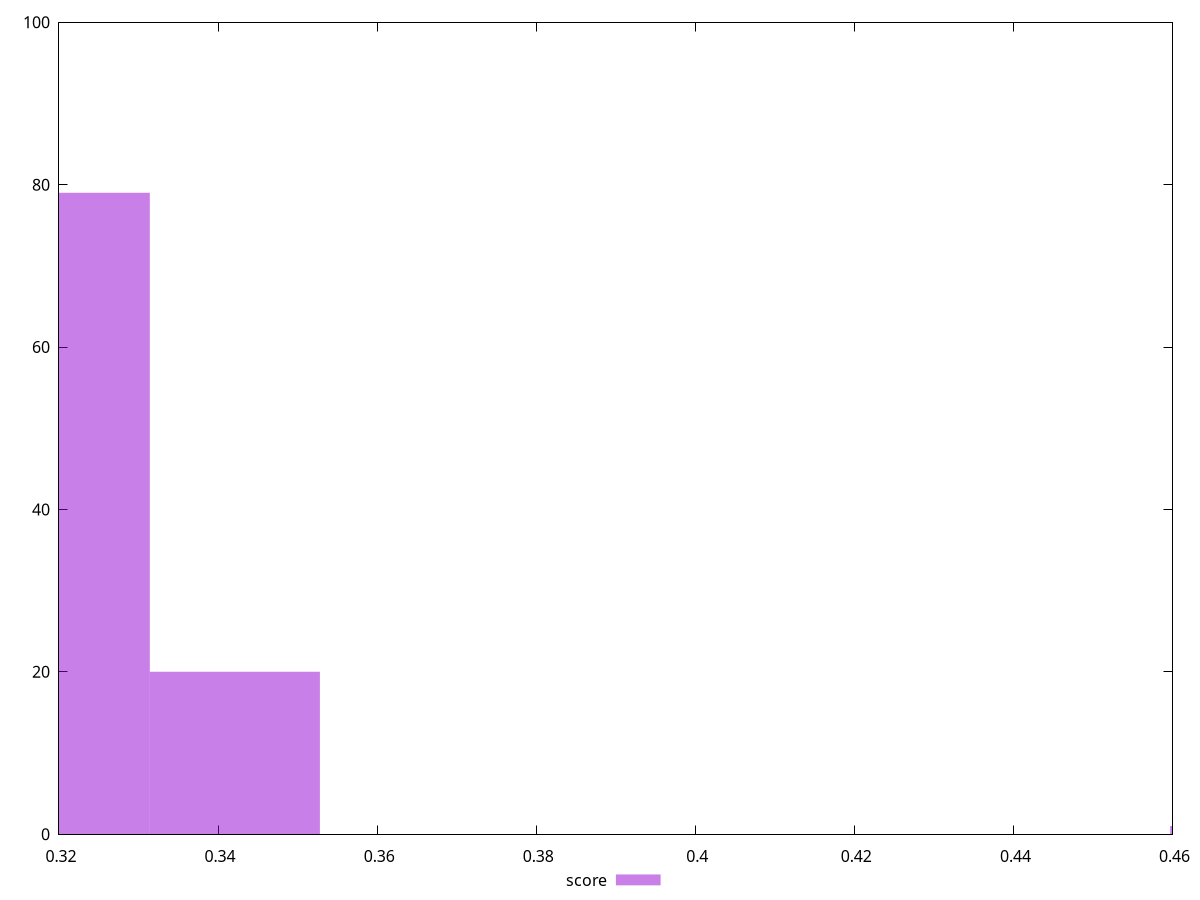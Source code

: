 reset

$score <<EOF
0.34211058309326103 20
0.32072867164993224 79
0.4704020517532339 1
EOF

set key outside below
set boxwidth 0.021381911443328815
set xrange [0.32:0.46]
set yrange [0:100]
set trange [0:100]
set style fill transparent solid 0.5 noborder
set terminal svg size 640, 490 enhanced background rgb 'white'
set output "report_00017_2021-02-10T15-08-03.406Z/unused-javascript/samples/pages+cached+noadtech+nomedia/score/histogram.svg"

plot $score title "score" with boxes

reset
